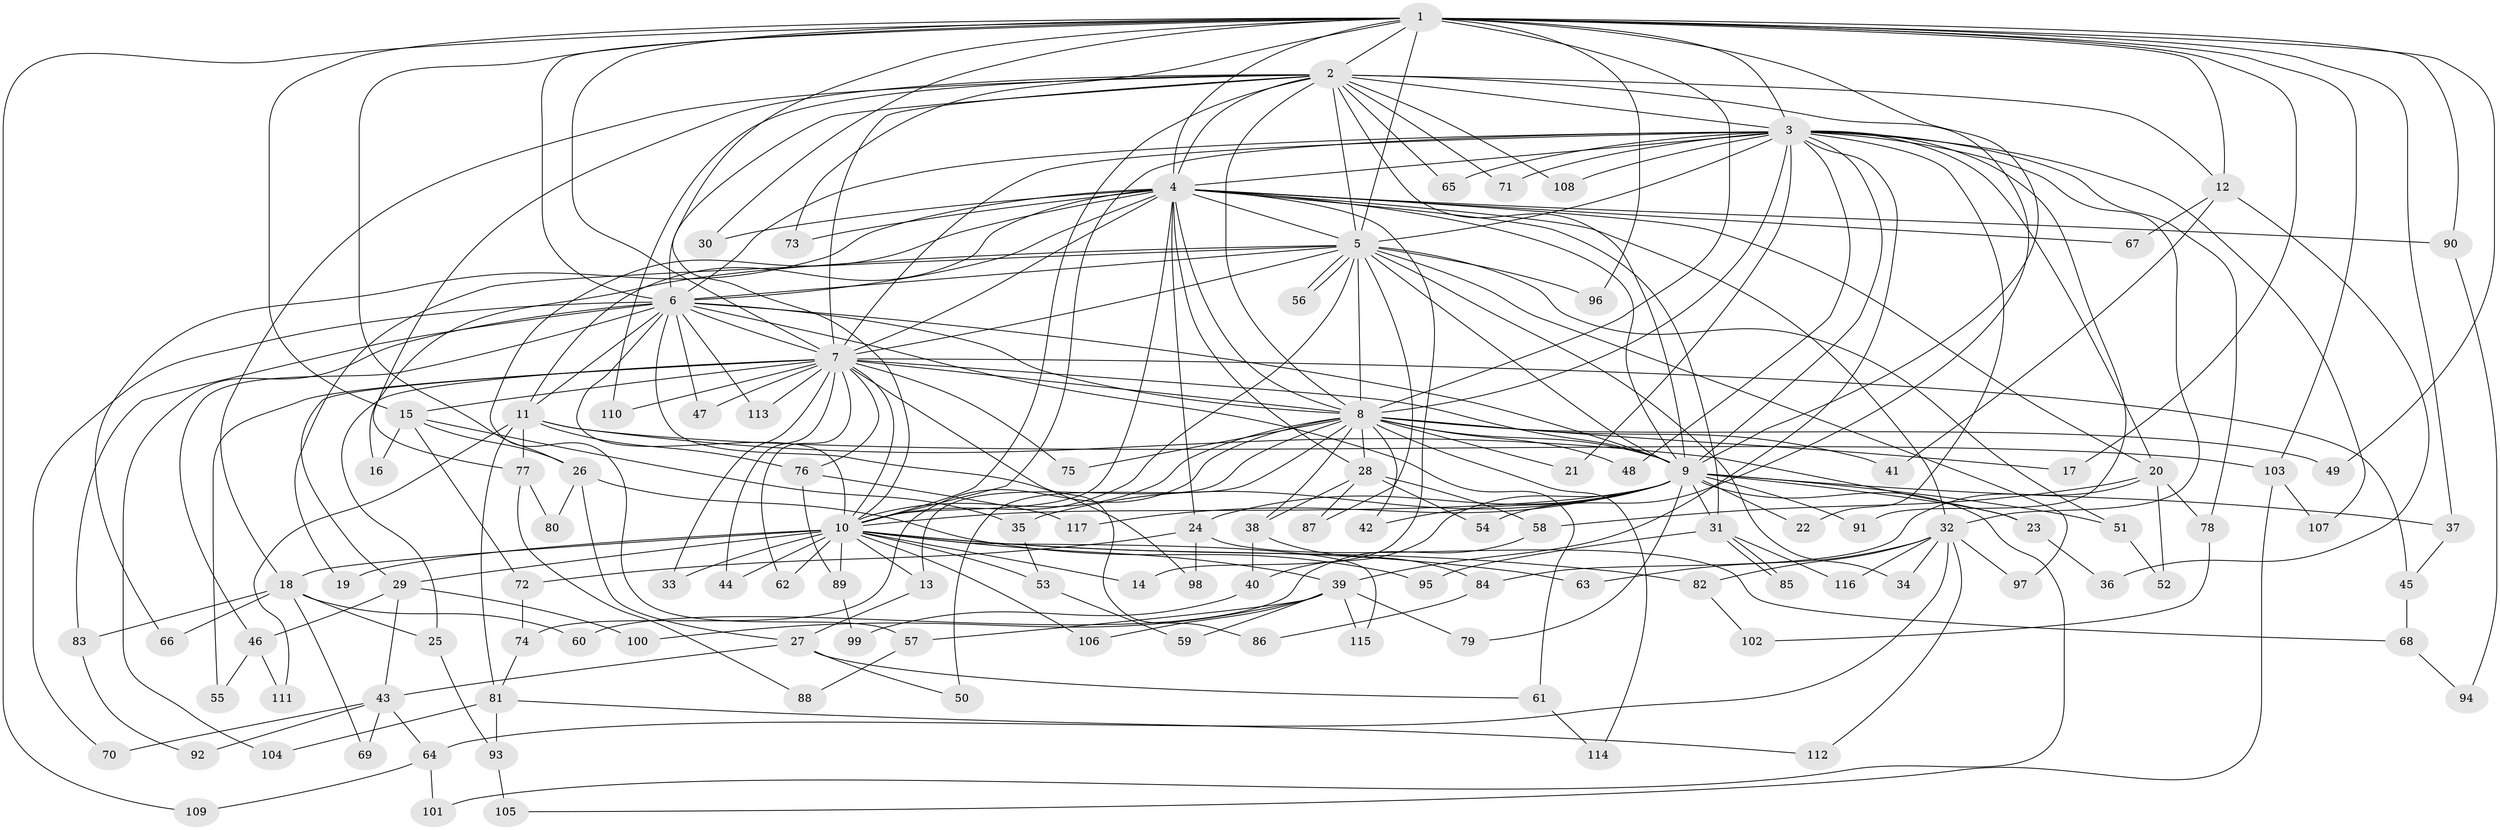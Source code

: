 // coarse degree distribution, {6: 0.056338028169014086, 5: 0.09859154929577464, 3: 0.2112676056338028, 19: 0.028169014084507043, 2: 0.30985915492957744, 4: 0.11267605633802817, 16: 0.014084507042253521, 20: 0.014084507042253521, 9: 0.014084507042253521, 7: 0.028169014084507043, 26: 0.014084507042253521, 18: 0.014084507042253521, 1: 0.028169014084507043, 15: 0.04225352112676056, 8: 0.014084507042253521}
// Generated by graph-tools (version 1.1) at 2025/36/03/04/25 23:36:20]
// undirected, 117 vertices, 259 edges
graph export_dot {
  node [color=gray90,style=filled];
  1;
  2;
  3;
  4;
  5;
  6;
  7;
  8;
  9;
  10;
  11;
  12;
  13;
  14;
  15;
  16;
  17;
  18;
  19;
  20;
  21;
  22;
  23;
  24;
  25;
  26;
  27;
  28;
  29;
  30;
  31;
  32;
  33;
  34;
  35;
  36;
  37;
  38;
  39;
  40;
  41;
  42;
  43;
  44;
  45;
  46;
  47;
  48;
  49;
  50;
  51;
  52;
  53;
  54;
  55;
  56;
  57;
  58;
  59;
  60;
  61;
  62;
  63;
  64;
  65;
  66;
  67;
  68;
  69;
  70;
  71;
  72;
  73;
  74;
  75;
  76;
  77;
  78;
  79;
  80;
  81;
  82;
  83;
  84;
  85;
  86;
  87;
  88;
  89;
  90;
  91;
  92;
  93;
  94;
  95;
  96;
  97;
  98;
  99;
  100;
  101;
  102;
  103;
  104;
  105;
  106;
  107;
  108;
  109;
  110;
  111;
  112;
  113;
  114;
  115;
  116;
  117;
  1 -- 2;
  1 -- 3;
  1 -- 4;
  1 -- 5;
  1 -- 6;
  1 -- 7;
  1 -- 8;
  1 -- 9;
  1 -- 10;
  1 -- 12;
  1 -- 15;
  1 -- 17;
  1 -- 26;
  1 -- 30;
  1 -- 37;
  1 -- 49;
  1 -- 73;
  1 -- 90;
  1 -- 96;
  1 -- 103;
  1 -- 109;
  2 -- 3;
  2 -- 4;
  2 -- 5;
  2 -- 6;
  2 -- 7;
  2 -- 8;
  2 -- 9;
  2 -- 10;
  2 -- 12;
  2 -- 18;
  2 -- 54;
  2 -- 65;
  2 -- 71;
  2 -- 77;
  2 -- 108;
  2 -- 110;
  3 -- 4;
  3 -- 5;
  3 -- 6;
  3 -- 7;
  3 -- 8;
  3 -- 9;
  3 -- 10;
  3 -- 20;
  3 -- 21;
  3 -- 22;
  3 -- 32;
  3 -- 39;
  3 -- 48;
  3 -- 65;
  3 -- 71;
  3 -- 78;
  3 -- 91;
  3 -- 107;
  3 -- 108;
  4 -- 5;
  4 -- 6;
  4 -- 7;
  4 -- 8;
  4 -- 9;
  4 -- 10;
  4 -- 11;
  4 -- 14;
  4 -- 20;
  4 -- 24;
  4 -- 28;
  4 -- 30;
  4 -- 31;
  4 -- 32;
  4 -- 57;
  4 -- 66;
  4 -- 67;
  4 -- 73;
  4 -- 90;
  5 -- 6;
  5 -- 7;
  5 -- 8;
  5 -- 9;
  5 -- 10;
  5 -- 16;
  5 -- 19;
  5 -- 34;
  5 -- 51;
  5 -- 56;
  5 -- 56;
  5 -- 87;
  5 -- 96;
  5 -- 97;
  6 -- 7;
  6 -- 8;
  6 -- 9;
  6 -- 10;
  6 -- 11;
  6 -- 46;
  6 -- 47;
  6 -- 61;
  6 -- 70;
  6 -- 83;
  6 -- 98;
  6 -- 104;
  6 -- 113;
  7 -- 8;
  7 -- 9;
  7 -- 10;
  7 -- 15;
  7 -- 25;
  7 -- 29;
  7 -- 33;
  7 -- 44;
  7 -- 45;
  7 -- 47;
  7 -- 55;
  7 -- 62;
  7 -- 75;
  7 -- 76;
  7 -- 86;
  7 -- 110;
  7 -- 113;
  8 -- 9;
  8 -- 10;
  8 -- 13;
  8 -- 17;
  8 -- 21;
  8 -- 28;
  8 -- 38;
  8 -- 41;
  8 -- 42;
  8 -- 48;
  8 -- 49;
  8 -- 50;
  8 -- 74;
  8 -- 75;
  8 -- 114;
  9 -- 10;
  9 -- 22;
  9 -- 23;
  9 -- 24;
  9 -- 31;
  9 -- 35;
  9 -- 37;
  9 -- 40;
  9 -- 42;
  9 -- 51;
  9 -- 79;
  9 -- 91;
  9 -- 101;
  9 -- 117;
  10 -- 13;
  10 -- 14;
  10 -- 18;
  10 -- 19;
  10 -- 29;
  10 -- 33;
  10 -- 39;
  10 -- 44;
  10 -- 53;
  10 -- 62;
  10 -- 63;
  10 -- 82;
  10 -- 89;
  10 -- 106;
  10 -- 115;
  11 -- 23;
  11 -- 76;
  11 -- 77;
  11 -- 81;
  11 -- 103;
  11 -- 111;
  12 -- 36;
  12 -- 41;
  12 -- 67;
  13 -- 27;
  15 -- 16;
  15 -- 26;
  15 -- 35;
  15 -- 72;
  18 -- 25;
  18 -- 60;
  18 -- 66;
  18 -- 69;
  18 -- 83;
  20 -- 52;
  20 -- 58;
  20 -- 78;
  20 -- 84;
  23 -- 36;
  24 -- 68;
  24 -- 72;
  24 -- 98;
  25 -- 93;
  26 -- 27;
  26 -- 80;
  26 -- 95;
  27 -- 43;
  27 -- 50;
  27 -- 61;
  28 -- 38;
  28 -- 54;
  28 -- 58;
  28 -- 87;
  29 -- 43;
  29 -- 46;
  29 -- 100;
  31 -- 85;
  31 -- 85;
  31 -- 95;
  31 -- 116;
  32 -- 34;
  32 -- 63;
  32 -- 64;
  32 -- 82;
  32 -- 97;
  32 -- 112;
  32 -- 116;
  35 -- 53;
  37 -- 45;
  38 -- 40;
  38 -- 84;
  39 -- 57;
  39 -- 59;
  39 -- 79;
  39 -- 100;
  39 -- 106;
  39 -- 115;
  40 -- 99;
  43 -- 64;
  43 -- 69;
  43 -- 70;
  43 -- 92;
  45 -- 68;
  46 -- 55;
  46 -- 111;
  51 -- 52;
  53 -- 59;
  57 -- 88;
  58 -- 60;
  61 -- 114;
  64 -- 101;
  64 -- 109;
  68 -- 94;
  72 -- 74;
  74 -- 81;
  76 -- 89;
  76 -- 117;
  77 -- 80;
  77 -- 88;
  78 -- 102;
  81 -- 93;
  81 -- 104;
  81 -- 112;
  82 -- 102;
  83 -- 92;
  84 -- 86;
  89 -- 99;
  90 -- 94;
  93 -- 105;
  103 -- 105;
  103 -- 107;
}
